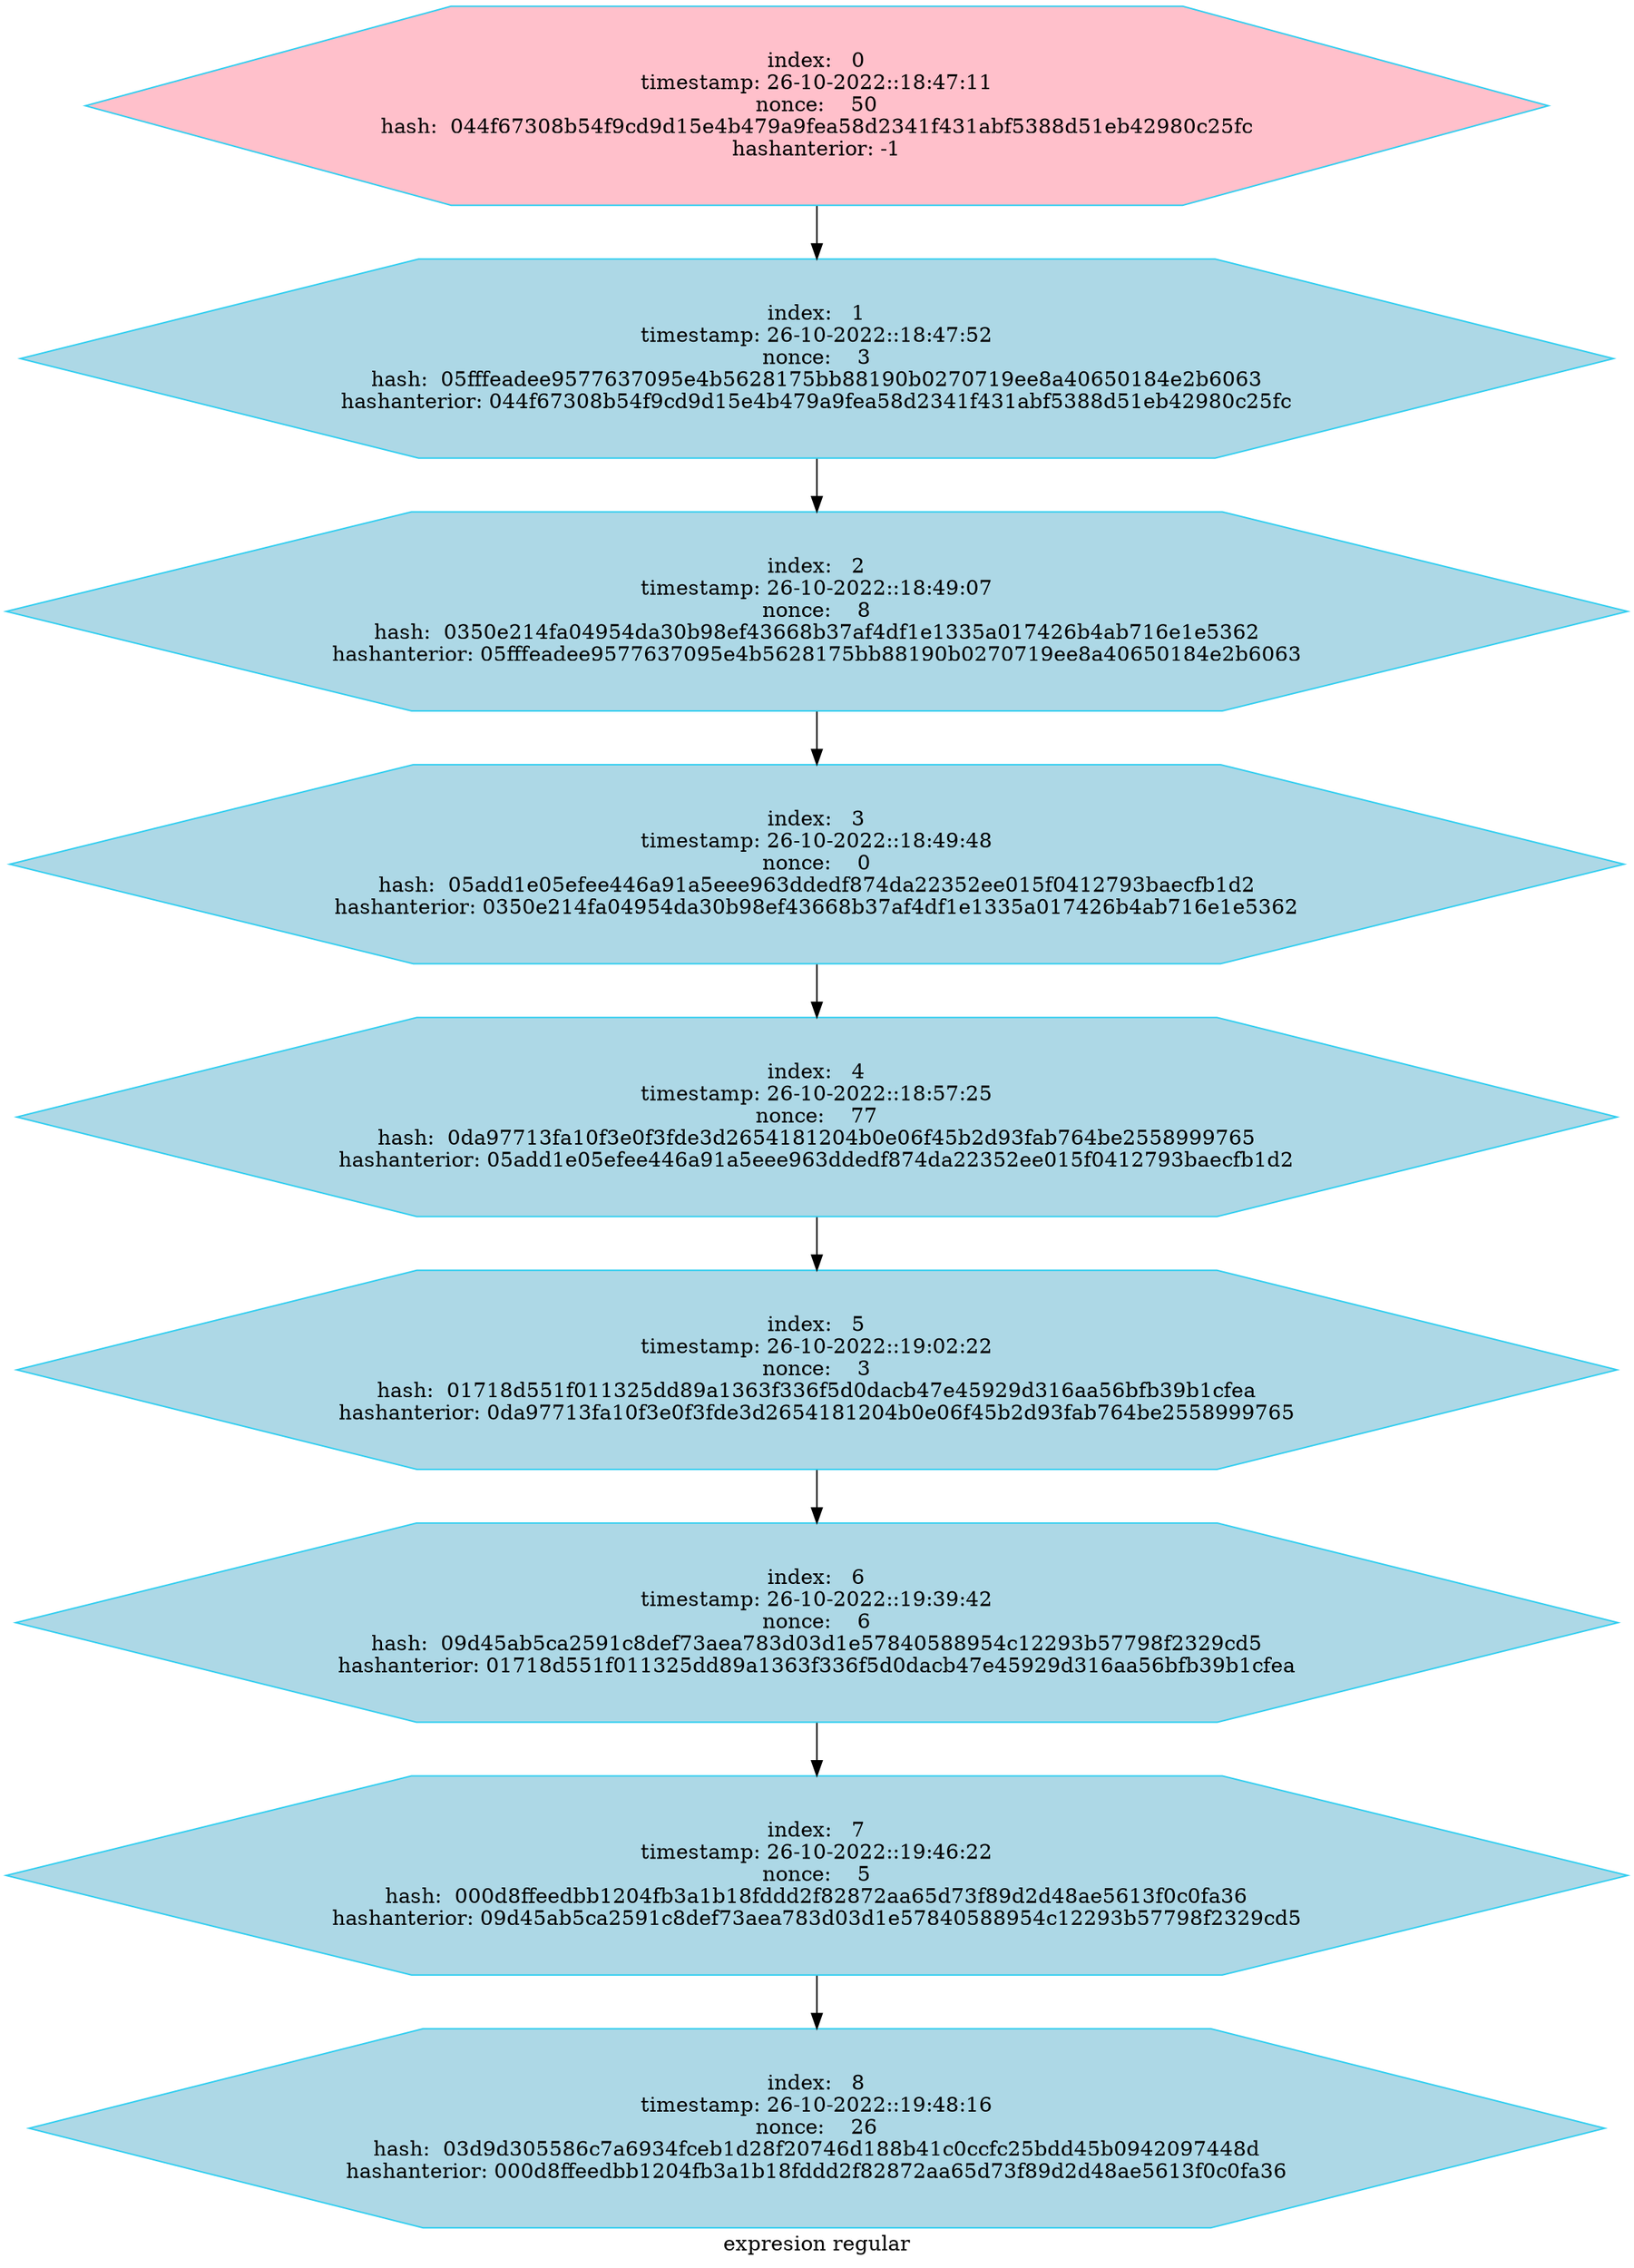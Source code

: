 digraph G
{label="expresion regular"
        node[shape = hexagon]
        node[style = filled]
        node[fillcolor = "#EEEEE"]
        node[color = "#EEEEE"]
        node[color = "#31CEF0"]

"index:   0
timestamp: 26-10-2022::18:47:11
nonce:    50
hash:  044f67308b54f9cd9d15e4b479a9fea58d2341f431abf5388d51eb42980c25fc
hashanterior: -1"->"index:   1
timestamp: 26-10-2022::18:47:52
nonce:    3
hash:  05fffeadee9577637095e4b5628175bb88190b0270719ee8a40650184e2b6063
hashanterior: 044f67308b54f9cd9d15e4b479a9fea58d2341f431abf5388d51eb42980c25fc"
"index:   1
timestamp: 26-10-2022::18:47:52
nonce:    3
hash:  05fffeadee9577637095e4b5628175bb88190b0270719ee8a40650184e2b6063
hashanterior: 044f67308b54f9cd9d15e4b479a9fea58d2341f431abf5388d51eb42980c25fc"->"index:   2
timestamp: 26-10-2022::18:49:07
nonce:    8
hash:  0350e214fa04954da30b98ef43668b37af4df1e1335a017426b4ab716e1e5362
hashanterior: 05fffeadee9577637095e4b5628175bb88190b0270719ee8a40650184e2b6063"
"index:   2
timestamp: 26-10-2022::18:49:07
nonce:    8
hash:  0350e214fa04954da30b98ef43668b37af4df1e1335a017426b4ab716e1e5362
hashanterior: 05fffeadee9577637095e4b5628175bb88190b0270719ee8a40650184e2b6063"->"index:   3
timestamp: 26-10-2022::18:49:48
nonce:    0
hash:  05add1e05efee446a91a5eee963ddedf874da22352ee015f0412793baecfb1d2
hashanterior: 0350e214fa04954da30b98ef43668b37af4df1e1335a017426b4ab716e1e5362"
"index:   3
timestamp: 26-10-2022::18:49:48
nonce:    0
hash:  05add1e05efee446a91a5eee963ddedf874da22352ee015f0412793baecfb1d2
hashanterior: 0350e214fa04954da30b98ef43668b37af4df1e1335a017426b4ab716e1e5362"->"index:   4
timestamp: 26-10-2022::18:57:25
nonce:    77
hash:  0da97713fa10f3e0f3fde3d2654181204b0e06f45b2d93fab764be2558999765
hashanterior: 05add1e05efee446a91a5eee963ddedf874da22352ee015f0412793baecfb1d2"
"index:   4
timestamp: 26-10-2022::18:57:25
nonce:    77
hash:  0da97713fa10f3e0f3fde3d2654181204b0e06f45b2d93fab764be2558999765
hashanterior: 05add1e05efee446a91a5eee963ddedf874da22352ee015f0412793baecfb1d2"->"index:   5
timestamp: 26-10-2022::19:02:22
nonce:    3
hash:  01718d551f011325dd89a1363f336f5d0dacb47e45929d316aa56bfb39b1cfea
hashanterior: 0da97713fa10f3e0f3fde3d2654181204b0e06f45b2d93fab764be2558999765"
"index:   5
timestamp: 26-10-2022::19:02:22
nonce:    3
hash:  01718d551f011325dd89a1363f336f5d0dacb47e45929d316aa56bfb39b1cfea
hashanterior: 0da97713fa10f3e0f3fde3d2654181204b0e06f45b2d93fab764be2558999765"->"index:   6
timestamp: 26-10-2022::19:39:42
nonce:    6
hash:  09d45ab5ca2591c8def73aea783d03d1e57840588954c12293b57798f2329cd5
hashanterior: 01718d551f011325dd89a1363f336f5d0dacb47e45929d316aa56bfb39b1cfea"
"index:   6
timestamp: 26-10-2022::19:39:42
nonce:    6
hash:  09d45ab5ca2591c8def73aea783d03d1e57840588954c12293b57798f2329cd5
hashanterior: 01718d551f011325dd89a1363f336f5d0dacb47e45929d316aa56bfb39b1cfea"->"index:   7
timestamp: 26-10-2022::19:46:22
nonce:    5
hash:  000d8ffeedbb1204fb3a1b18fddd2f82872aa65d73f89d2d48ae5613f0c0fa36
hashanterior: 09d45ab5ca2591c8def73aea783d03d1e57840588954c12293b57798f2329cd5"
"index:   7
timestamp: 26-10-2022::19:46:22
nonce:    5
hash:  000d8ffeedbb1204fb3a1b18fddd2f82872aa65d73f89d2d48ae5613f0c0fa36
hashanterior: 09d45ab5ca2591c8def73aea783d03d1e57840588954c12293b57798f2329cd5"->"index:   8
timestamp: 26-10-2022::19:48:16
nonce:    26
hash:  03d9d305586c7a6934fceb1d28f20746d188b41c0ccfc25bdd45b0942097448d
hashanterior: 000d8ffeedbb1204fb3a1b18fddd2f82872aa65d73f89d2d48ae5613f0c0fa36"
"index:   0
timestamp: 26-10-2022::18:47:11
nonce:    50
hash:  044f67308b54f9cd9d15e4b479a9fea58d2341f431abf5388d51eb42980c25fc
hashanterior: -1"[fillcolor="pink"]
"index:   1
timestamp: 26-10-2022::18:47:52
nonce:    3
hash:  05fffeadee9577637095e4b5628175bb88190b0270719ee8a40650184e2b6063
hashanterior: 044f67308b54f9cd9d15e4b479a9fea58d2341f431abf5388d51eb42980c25fc"[fillcolor="lightblue"]
"index:   2
timestamp: 26-10-2022::18:49:07
nonce:    8
hash:  0350e214fa04954da30b98ef43668b37af4df1e1335a017426b4ab716e1e5362
hashanterior: 05fffeadee9577637095e4b5628175bb88190b0270719ee8a40650184e2b6063"[fillcolor="lightblue"]
"index:   3
timestamp: 26-10-2022::18:49:48
nonce:    0
hash:  05add1e05efee446a91a5eee963ddedf874da22352ee015f0412793baecfb1d2
hashanterior: 0350e214fa04954da30b98ef43668b37af4df1e1335a017426b4ab716e1e5362"[fillcolor="lightblue"]
"index:   4
timestamp: 26-10-2022::18:57:25
nonce:    77
hash:  0da97713fa10f3e0f3fde3d2654181204b0e06f45b2d93fab764be2558999765
hashanterior: 05add1e05efee446a91a5eee963ddedf874da22352ee015f0412793baecfb1d2"[fillcolor="lightblue"]
"index:   5
timestamp: 26-10-2022::19:02:22
nonce:    3
hash:  01718d551f011325dd89a1363f336f5d0dacb47e45929d316aa56bfb39b1cfea
hashanterior: 0da97713fa10f3e0f3fde3d2654181204b0e06f45b2d93fab764be2558999765"[fillcolor="lightblue"]
"index:   6
timestamp: 26-10-2022::19:39:42
nonce:    6
hash:  09d45ab5ca2591c8def73aea783d03d1e57840588954c12293b57798f2329cd5
hashanterior: 01718d551f011325dd89a1363f336f5d0dacb47e45929d316aa56bfb39b1cfea"[fillcolor="lightblue"]
"index:   7
timestamp: 26-10-2022::19:46:22
nonce:    5
hash:  000d8ffeedbb1204fb3a1b18fddd2f82872aa65d73f89d2d48ae5613f0c0fa36
hashanterior: 09d45ab5ca2591c8def73aea783d03d1e57840588954c12293b57798f2329cd5"[fillcolor="lightblue"]
"index:   8
timestamp: 26-10-2022::19:48:16
nonce:    26
hash:  03d9d305586c7a6934fceb1d28f20746d188b41c0ccfc25bdd45b0942097448d
hashanterior: 000d8ffeedbb1204fb3a1b18fddd2f82872aa65d73f89d2d48ae5613f0c0fa36"[fillcolor="lightblue"]
}